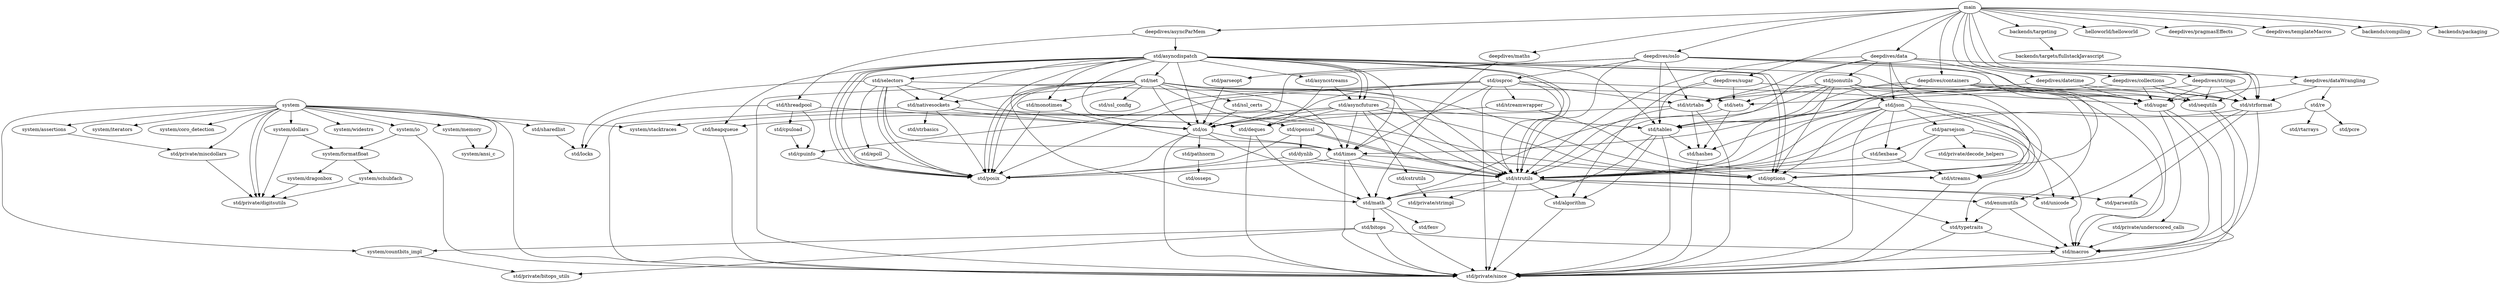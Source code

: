 digraph main {
"system" -> "std/private/since";
"system/memory" -> "system/ansi_c";
"system" -> "system/ansi_c";
"system" -> "system/memory";
"std/private/miscdollars" -> "std/private/digitsutils";
"system/assertions" -> "std/private/miscdollars";
"system" -> "system/assertions";
"system" -> "system/iterators";
"system" -> "system/coro_detection";
"system/dollars" -> "std/private/digitsutils";
"system/dragonbox" -> "std/private/digitsutils";
"system/schubfach" -> "std/private/digitsutils";
"system/formatfloat" -> "system/dragonbox";
"system/formatfloat" -> "system/schubfach";
"system/dollars" -> "system/formatfloat";
"system" -> "system/dollars";
"system/countbits_impl" -> "std/private/bitops_utils";
"std/sharedlist" -> "std/locks";
"system" -> "std/private/miscdollars";
"system" -> "system/stacktraces";
"system" -> "system/countbits_impl";
"system" -> "std/sharedlist";
"system" -> "std/private/digitsutils";
"system" -> "std/private/digitsutils";
"system" -> "system/widestrs";
"system/io" -> "std/private/since";
"system/io" -> "system/formatfloat";
"system" -> "system/io";
"std/cpuinfo" -> "std/posix";
"std/cpuload" -> "std/cpuinfo";
"std/os" -> "std/private/since";
"std/strutils" -> "std/parseutils";
"std/math" -> "std/private/since";
"std/macros" -> "std/private/since";
"std/bitops" -> "std/macros";
"std/bitops" -> "std/private/since";
"std/bitops" -> "std/private/bitops_utils";
"std/bitops" -> "system/countbits_impl";
"std/math" -> "std/bitops";
"std/math" -> "std/fenv";
"std/strutils" -> "std/math";
"std/algorithm" -> "std/private/since";
"std/strutils" -> "std/algorithm";
"std/enumutils" -> "std/macros";
"std/typetraits" -> "std/private/since";
"std/typetraits" -> "std/macros";
"std/enumutils" -> "std/typetraits";
"std/strutils" -> "std/enumutils";
"std/strutils" -> "std/unicode";
"std/strutils" -> "std/private/since";
"std/strutils" -> "std/private/strimpl";
"std/pathnorm" -> "std/osseps";
"std/os" -> "std/strutils";
"std/os" -> "std/pathnorm";
"std/options" -> "std/typetraits";
"std/times" -> "std/strutils";
"std/times" -> "std/math";
"std/times" -> "std/options";
"std/times" -> "std/private/since";
"std/times" -> "std/posix";
"std/os" -> "std/posix";
"std/os" -> "std/times";
"std/threadpool" -> "std/cpuinfo";
"std/threadpool" -> "std/cpuload";
"std/threadpool" -> "std/locks";
"std/threadpool" -> "std/os";
"std/tables" -> "std/private/since";
"std/hashes" -> "std/private/since";
"std/tables" -> "std/hashes";
"std/tables" -> "std/math";
"std/tables" -> "std/algorithm";
"std/heapqueue" -> "std/private/since";
"std/deques" -> "std/private/since";
"std/deques" -> "std/math";
"std/cstrutils" -> "std/private/strimpl";
"std/asyncfutures" -> "std/os";
"std/asyncfutures" -> "std/tables";
"std/asyncfutures" -> "std/strutils";
"std/asyncfutures" -> "std/times";
"std/asyncfutures" -> "std/heapqueue";
"std/asyncfutures" -> "std/options";
"std/asyncfutures" -> "std/deques";
"std/asyncfutures" -> "std/cstrutils";
"std/asyncfutures" -> "system/stacktraces";
"std/asyncstreams" -> "std/asyncfutures";
"std/asyncstreams" -> "std/deques";
"std/asyncdispatch" -> "std/os";
"std/asyncdispatch" -> "std/tables";
"std/asyncdispatch" -> "std/strutils";
"std/asyncdispatch" -> "std/times";
"std/asyncdispatch" -> "std/heapqueue";
"std/asyncdispatch" -> "std/options";
"std/asyncdispatch" -> "std/asyncstreams";
"std/monotimes" -> "std/times";
"std/monotimes" -> "std/posix";
"std/asyncdispatch" -> "std/options";
"std/asyncdispatch" -> "std/math";
"std/asyncdispatch" -> "std/monotimes";
"std/asyncdispatch" -> "std/asyncfutures";
"std/nativesockets" -> "std/os";
"std/nativesockets" -> "std/options";
"std/nativesockets" -> "std/private/since";
"std/nativesockets" -> "std/strbasics";
"std/nativesockets" -> "std/posix";
"std/net" -> "std/private/since";
"std/net" -> "std/nativesockets";
"std/sets" -> "std/hashes";
"std/sets" -> "std/math";
"std/net" -> "std/os";
"std/net" -> "std/strutils";
"std/net" -> "std/times";
"std/net" -> "std/sets";
"std/net" -> "std/options";
"std/net" -> "std/monotimes";
"std/net" -> "std/ssl_config";
"std/openssl" -> "std/strutils";
"std/openssl" -> "std/posix";
"std/dynlib" -> "std/strutils";
"std/dynlib" -> "std/posix";
"std/openssl" -> "std/dynlib";
"std/openssl" -> "std/strutils";
"std/ssl_certs" -> "std/os";
"std/ssl_certs" -> "std/strutils";
"std/net" -> "std/openssl";
"std/net" -> "std/ssl_certs";
"std/net" -> "std/posix";
"std/net" -> "std/posix";
"std/net" -> "std/posix";
"std/asyncdispatch" -> "std/nativesockets";
"std/asyncdispatch" -> "std/net";
"std/asyncdispatch" -> "std/deques";
"std/selectors" -> "std/os";
"std/selectors" -> "std/nativesockets";
"std/epoll" -> "std/posix";
"std/selectors" -> "std/strutils";
"std/selectors" -> "std/locks";
"std/selectors" -> "std/posix";
"std/selectors" -> "std/posix";
"std/selectors" -> "std/times";
"std/selectors" -> "std/epoll";
"std/asyncdispatch" -> "std/selectors";
"std/asyncdispatch" -> "std/posix";
"std/asyncdispatch" -> "std/posix";
"std/asyncdispatch" -> "std/macros";
"std/asyncdispatch" -> "std/strutils";
"std/asyncdispatch" -> "std/asyncfutures";
"std/asyncdispatch" -> "std/posix";
"deepdives/asyncParMem" -> "std/threadpool";
"deepdives/asyncParMem" -> "std/asyncdispatch";
"std/sugar" -> "std/private/since";
"std/sugar" -> "std/macros";
"std/private/underscored_calls" -> "std/macros";
"std/sugar" -> "std/private/underscored_calls";
"std/strformat" -> "std/macros";
"std/strformat" -> "std/parseutils";
"std/strformat" -> "std/unicode";
"std/strformat" -> "std/strutils";
"deepdives/collections" -> "std/sugar";
"deepdives/collections" -> "std/strformat";
"std/sequtils" -> "std/private/since";
"std/sequtils" -> "std/macros";
"deepdives/collections" -> "std/sequtils";
"deepdives/collections" -> "std/sets";
"deepdives/containers" -> "std/sugar";
"deepdives/containers" -> "std/strformat";
"deepdives/containers" -> "std/strutils";
"deepdives/containers" -> "std/sequtils";
"deepdives/containers" -> "std/options";
"deepdives/containers" -> "std/tables";
"std/strtabs" -> "std/private/since";
"std/strtabs" -> "std/hashes";
"std/strtabs" -> "std/strutils";
"std/strtabs" -> "std/os";
"deepdives/containers" -> "std/strtabs";
"deepdives/data" -> "std/sugar";
"deepdives/data" -> "std/strformat";
"deepdives/data" -> "std/strutils";
"deepdives/data" -> "std/sequtils";
"deepdives/data" -> "std/options";
"deepdives/data" -> "std/tables";
"std/streams" -> "std/private/since";
"std/lexbase" -> "std/strutils";
"std/lexbase" -> "std/streams";
"std/parsejson" -> "std/strutils";
"std/parsejson" -> "std/lexbase";
"std/parsejson" -> "std/streams";
"std/parsejson" -> "std/unicode";
"std/parsejson" -> "std/private/decode_helpers";
"std/json" -> "std/hashes";
"std/json" -> "std/tables";
"std/json" -> "std/strutils";
"std/json" -> "std/lexbase";
"std/json" -> "std/streams";
"std/json" -> "std/macros";
"std/json" -> "std/parsejson";
"std/json" -> "std/options";
"std/json" -> "std/private/since";
"deepdives/data" -> "std/json";
"std/jsonutils" -> "std/json";
"std/jsonutils" -> "std/strutils";
"std/jsonutils" -> "std/tables";
"std/jsonutils" -> "std/sets";
"std/jsonutils" -> "std/strtabs";
"std/jsonutils" -> "std/options";
"std/jsonutils" -> "std/macros";
"std/jsonutils" -> "std/enumutils";
"std/jsonutils" -> "std/typetraits";
"deepdives/data" -> "std/jsonutils";
"deepdives/data" -> "std/strtabs";
"deepdives/datetime" -> "std/sugar";
"deepdives/datetime" -> "std/strformat";
"deepdives/datetime" -> "std/times";
"deepdives/maths" -> "std/math";
"deepdives/osIo" -> "std/sugar";
"deepdives/osIo" -> "std/strformat";
"deepdives/osIo" -> "std/strutils";
"deepdives/osIo" -> "std/sequtils";
"deepdives/osIo" -> "std/tables";
"deepdives/osIo" -> "std/os";
"std/streamwrapper" -> "std/deques";
"std/streamwrapper" -> "std/streams";
"std/osproc" -> "std/strutils";
"std/osproc" -> "std/os";
"std/osproc" -> "std/strtabs";
"std/osproc" -> "std/streams";
"std/osproc" -> "std/cpuinfo";
"std/osproc" -> "std/streamwrapper";
"std/osproc" -> "std/private/since";
"std/osproc" -> "std/posix";
"std/osproc" -> "std/times";
"deepdives/osIo" -> "std/osproc";
"deepdives/osIo" -> "std/strtabs";
"std/parseopt" -> "std/os";
"deepdives/osIo" -> "std/parseopt";
"deepdives/dataWrangling" -> "std/sugar";
"deepdives/dataWrangling" -> "std/strformat";
"std/re" -> "std/pcre";
"std/re" -> "std/strutils";
"std/re" -> "std/rtarrays";
"deepdives/dataWrangling" -> "std/re";
"deepdives/strings" -> "std/sugar";
"deepdives/strings" -> "std/sequtils";
"deepdives/strings" -> "std/strformat";
"deepdives/strings" -> "std/strutils";
"deepdives/sugar" -> "std/sugar";
"deepdives/sugar" -> "std/sets";
"deepdives/sugar" -> "std/tables";
"deepdives/sugar" -> "std/algorithm";
"backends/targeting" -> "backends/targets/fullstackJavascript";
"main" -> "helloworld/helloworld";
"main" -> "deepdives/asyncParMem";
"main" -> "deepdives/collections";
"main" -> "deepdives/containers";
"main" -> "deepdives/data";
"main" -> "deepdives/datetime";
"main" -> "deepdives/maths";
"main" -> "deepdives/osIo";
"main" -> "deepdives/pragmasEffects";
"main" -> "deepdives/dataWrangling";
"main" -> "deepdives/strings";
"main" -> "deepdives/sugar";
"main" -> "deepdives/templateMacros";
"main" -> "backends/compiling";
"main" -> "backends/packaging";
"main" -> "backends/targeting";
}
